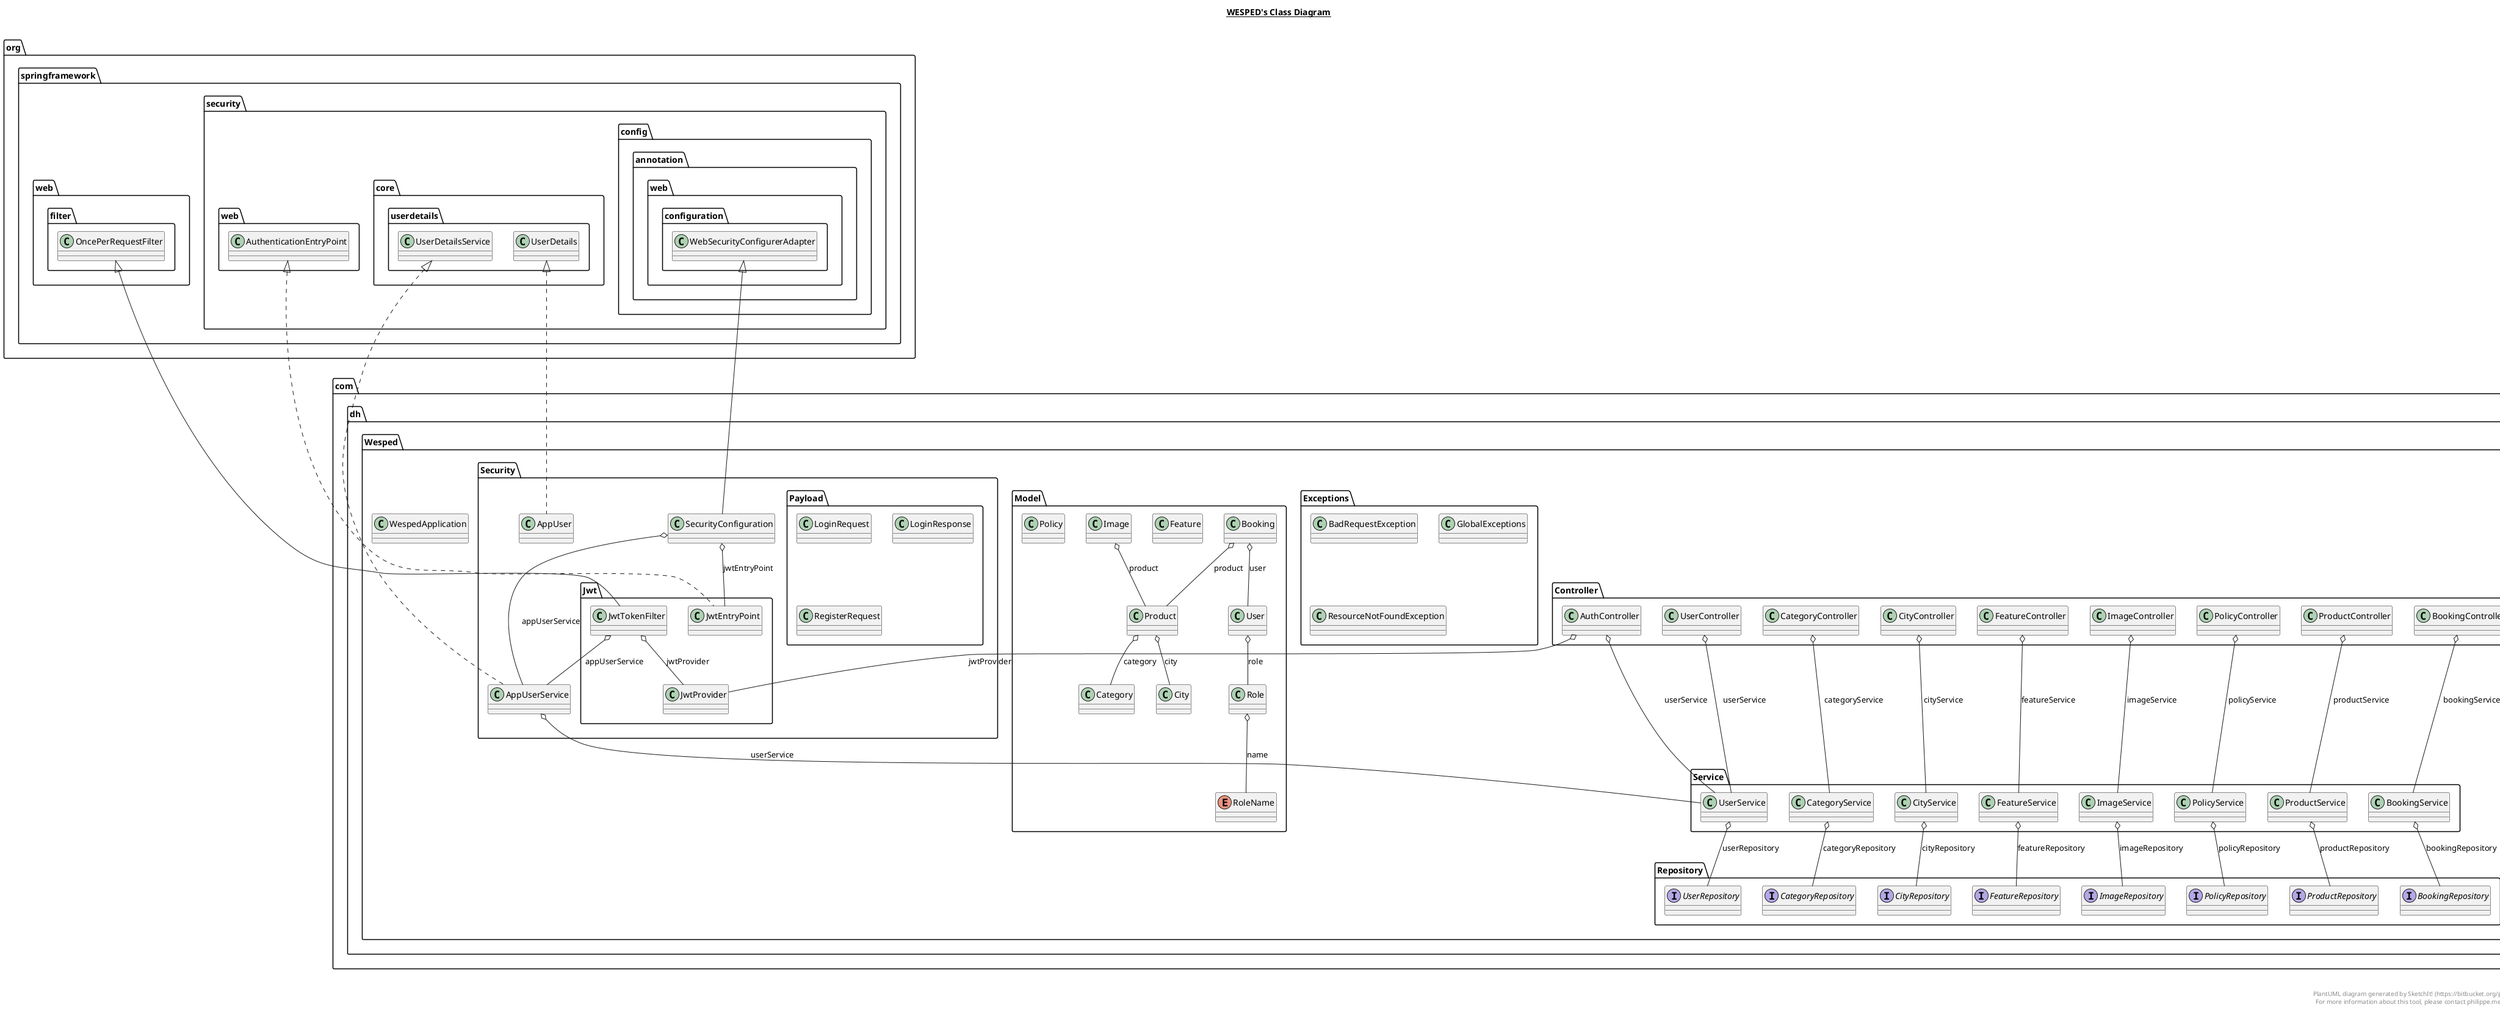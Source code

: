 @startuml

title __WESPED's Class Diagram__\n

  namespace com.dh.Wesped {
    namespace Controller {
      class com.dh.Wesped.Controller.AuthController {
      }
    }
  }
  

  namespace com.dh.Wesped {
    namespace Controller {
      class com.dh.Wesped.Controller.BookingController {
      }
    }
  }
  

  namespace com.dh.Wesped {
    namespace Controller {
      class com.dh.Wesped.Controller.CategoryController {
      }
    }
  }
  

  namespace com.dh.Wesped {
    namespace Controller {
      class com.dh.Wesped.Controller.CityController {
      }
    }
  }
  

  namespace com.dh.Wesped {
    namespace Controller {
      class com.dh.Wesped.Controller.FeatureController {
      }
    }
  }
  

  namespace com.dh.Wesped {
    namespace Controller {
      class com.dh.Wesped.Controller.ImageController {
      }
    }
  }
  

  namespace com.dh.Wesped {
    namespace Controller {
      class com.dh.Wesped.Controller.PolicyController {
      }
    }
  }
  

  namespace com.dh.Wesped {
    namespace Controller {
      class com.dh.Wesped.Controller.ProductController {
      }
    }
  }
  

  namespace com.dh.Wesped {
    namespace Controller {
      class com.dh.Wesped.Controller.UserController {
      }
    }
  }
  

  namespace com.dh.Wesped {
    namespace Exceptions {
      class com.dh.Wesped.Exceptions.BadRequestException {
      }
    }
  }
  

  namespace com.dh.Wesped {
    namespace Exceptions {
      class com.dh.Wesped.Exceptions.GlobalExceptions {
      }
    }
  }
  

  namespace com.dh.Wesped {
    namespace Exceptions {
      class com.dh.Wesped.Exceptions.ResourceNotFoundException {
      }
    }
  }
  

  namespace com.dh.Wesped {
    namespace Model {
      class com.dh.Wesped.Model.Booking {
      }
    }
  }
  

  namespace com.dh.Wesped {
    namespace Model {
      class com.dh.Wesped.Model.Category {
      }
    }
  }
  

  namespace com.dh.Wesped {
    namespace Model {
      class com.dh.Wesped.Model.City {
      }
    }
  }
  

  namespace com.dh.Wesped {
    namespace Model {
      class com.dh.Wesped.Model.Feature {
      }
    }
  }
  

  namespace com.dh.Wesped {
    namespace Model {
      class com.dh.Wesped.Model.Image {
      }
    }
  }
  

  namespace com.dh.Wesped {
    namespace Model {
      class com.dh.Wesped.Model.Policy {
      }
    }
  }
  

  namespace com.dh.Wesped {
    namespace Model {
      class com.dh.Wesped.Model.Product {
      }
    }
  }
  

  namespace com.dh.Wesped {
    namespace Model {
      class com.dh.Wesped.Model.Role {
      }
    }
  }
  

  namespace com.dh.Wesped {
    namespace Model {
      enum RoleName {
      }
    }
  }
  

  namespace com.dh.Wesped {
    namespace Model {
      class com.dh.Wesped.Model.User {
      }
    }
  }
  

  namespace com.dh.Wesped {
    namespace Repository {
      interface com.dh.Wesped.Repository.BookingRepository {
      }
    }
  }
  

  namespace com.dh.Wesped {
    namespace Repository {
      interface com.dh.Wesped.Repository.CategoryRepository {
      }
    }
  }
  

  namespace com.dh.Wesped {
    namespace Repository {
      interface com.dh.Wesped.Repository.CityRepository {
      }
    }
  }
  

  namespace com.dh.Wesped {
    namespace Repository {
      interface com.dh.Wesped.Repository.FeatureRepository {
      }
    }
  }
  

  namespace com.dh.Wesped {
    namespace Repository {
      interface com.dh.Wesped.Repository.ImageRepository {
      }
    }
  }
  

  namespace com.dh.Wesped {
    namespace Repository {
      interface com.dh.Wesped.Repository.PolicyRepository {
      }
    }
  }
  

  namespace com.dh.Wesped {
    namespace Repository {
      interface com.dh.Wesped.Repository.ProductRepository {
      }
    }
  }
  

  namespace com.dh.Wesped {
    namespace Repository {
      interface com.dh.Wesped.Repository.UserRepository {
      }
    }
  }
  

  namespace com.dh.Wesped {
    namespace Security {
      class com.dh.Wesped.Security.AppUser {
      }
    }
  }
  

  namespace com.dh.Wesped {
    namespace Security {
      class com.dh.Wesped.Security.AppUserService {
      }
    }
  }
  

  namespace com.dh.Wesped {
    namespace Security {
      namespace Jwt {
        class com.dh.Wesped.Security.Jwt.JwtEntryPoint {
        }
      }
    }
  }
  

  namespace com.dh.Wesped {
    namespace Security {
      namespace Jwt {
        class com.dh.Wesped.Security.Jwt.JwtProvider {
        }
      }
    }
  }
  

  namespace com.dh.Wesped {
    namespace Security {
      namespace Jwt {
        class com.dh.Wesped.Security.Jwt.JwtTokenFilter {
        }
      }
    }
  }
  

  namespace com.dh.Wesped {
    namespace Security {
      namespace Payload {
        class com.dh.Wesped.Security.Payload.LoginRequest {
        }
      }
    }
  }
  

  namespace com.dh.Wesped {
    namespace Security {
      namespace Payload {
        class com.dh.Wesped.Security.Payload.LoginResponse {
        }
      }
    }
  }
  

  namespace com.dh.Wesped {
    namespace Security {
      namespace Payload {
        class com.dh.Wesped.Security.Payload.RegisterRequest {
        }
      }
    }
  }
  

  namespace com.dh.Wesped {
    namespace Security {
      class com.dh.Wesped.Security.SecurityConfiguration {
      }
    }
  }
  

  namespace com.dh.Wesped {
    namespace Service {
      class com.dh.Wesped.Service.BookingService {
      }
    }
  }
  

  namespace com.dh.Wesped {
    namespace Service {
      class com.dh.Wesped.Service.CategoryService {
      }
    }
  }
  

  namespace com.dh.Wesped {
    namespace Service {
      class com.dh.Wesped.Service.CityService {
      }
    }
  }
  

  namespace com.dh.Wesped {
    namespace Service {
      class com.dh.Wesped.Service.FeatureService {
      }
    }
  }
  

  namespace com.dh.Wesped {
    namespace Service {
      class com.dh.Wesped.Service.ImageService {
      }
    }
  }
  

  namespace com.dh.Wesped {
    namespace Service {
      class com.dh.Wesped.Service.PolicyService {
      }
    }
  }
  

  namespace com.dh.Wesped {
    namespace Service {
      class com.dh.Wesped.Service.ProductService {
      }
    }
  }
  

  namespace com.dh.Wesped {
    namespace Service {
      class com.dh.Wesped.Service.UserService {
      }
    }
  }
  

  namespace com.dh.Wesped {
    class com.dh.Wesped.WespedApplication {
    }
  }
  

  com.dh.Wesped.Controller.AuthController o-- com.dh.Wesped.Security.Jwt.JwtProvider : jwtProvider
  com.dh.Wesped.Controller.AuthController o-- com.dh.Wesped.Service.UserService : userService
  com.dh.Wesped.Controller.BookingController o-- com.dh.Wesped.Service.BookingService : bookingService
  com.dh.Wesped.Controller.CategoryController o-- com.dh.Wesped.Service.CategoryService : categoryService
  com.dh.Wesped.Controller.CityController o-- com.dh.Wesped.Service.CityService : cityService
  com.dh.Wesped.Controller.FeatureController o-- com.dh.Wesped.Service.FeatureService : featureService
  com.dh.Wesped.Controller.ImageController o-- com.dh.Wesped.Service.ImageService : imageService
  com.dh.Wesped.Controller.PolicyController o-- com.dh.Wesped.Service.PolicyService : policyService
  com.dh.Wesped.Controller.ProductController o-- com.dh.Wesped.Service.ProductService : productService
  com.dh.Wesped.Controller.UserController o-- com.dh.Wesped.Service.UserService : userService
  com.dh.Wesped.Model.Booking o-- com.dh.Wesped.Model.Product : product
  com.dh.Wesped.Model.Booking o-- com.dh.Wesped.Model.User : user
  com.dh.Wesped.Model.Image o-- com.dh.Wesped.Model.Product : product
  com.dh.Wesped.Model.Product o-- com.dh.Wesped.Model.Category : category
  com.dh.Wesped.Model.Product o-- com.dh.Wesped.Model.City : city
  com.dh.Wesped.Model.Role o-- com.dh.Wesped.Model.RoleName : name
  com.dh.Wesped.Model.User o-- com.dh.Wesped.Model.Role : role
  com.dh.Wesped.Security.AppUser .up.|> org.springframework.security.core.userdetails.UserDetails
  com.dh.Wesped.Security.AppUserService .up.|> org.springframework.security.core.userdetails.UserDetailsService
  com.dh.Wesped.Security.AppUserService o-- com.dh.Wesped.Service.UserService : userService
  com.dh.Wesped.Security.Jwt.JwtEntryPoint .up.|> org.springframework.security.web.AuthenticationEntryPoint
  com.dh.Wesped.Security.Jwt.JwtTokenFilter -up-|> org.springframework.web.filter.OncePerRequestFilter
  com.dh.Wesped.Security.Jwt.JwtTokenFilter o-- com.dh.Wesped.Security.AppUserService : appUserService
  com.dh.Wesped.Security.Jwt.JwtTokenFilter o-- com.dh.Wesped.Security.Jwt.JwtProvider : jwtProvider
  com.dh.Wesped.Security.SecurityConfiguration -up-|> org.springframework.security.config.annotation.web.configuration.WebSecurityConfigurerAdapter
  com.dh.Wesped.Security.SecurityConfiguration o-- com.dh.Wesped.Security.AppUserService : appUserService
  com.dh.Wesped.Security.SecurityConfiguration o-- com.dh.Wesped.Security.Jwt.JwtEntryPoint : jwtEntryPoint
  com.dh.Wesped.Service.BookingService o-- com.dh.Wesped.Repository.BookingRepository : bookingRepository
  com.dh.Wesped.Service.CategoryService o-- com.dh.Wesped.Repository.CategoryRepository : categoryRepository
  com.dh.Wesped.Service.CityService o-- com.dh.Wesped.Repository.CityRepository : cityRepository
  com.dh.Wesped.Service.FeatureService o-- com.dh.Wesped.Repository.FeatureRepository : featureRepository
  com.dh.Wesped.Service.ImageService o-- com.dh.Wesped.Repository.ImageRepository : imageRepository
  com.dh.Wesped.Service.PolicyService o-- com.dh.Wesped.Repository.PolicyRepository : policyRepository
  com.dh.Wesped.Service.ProductService o-- com.dh.Wesped.Repository.ProductRepository : productRepository
  com.dh.Wesped.Service.UserService o-- com.dh.Wesped.Repository.UserRepository : userRepository


right footer


PlantUML diagram generated by SketchIt! (https://bitbucket.org/pmesmeur/sketch.it)
For more information about this tool, please contact philippe.mesmeur@gmail.com
endfooter

@enduml
